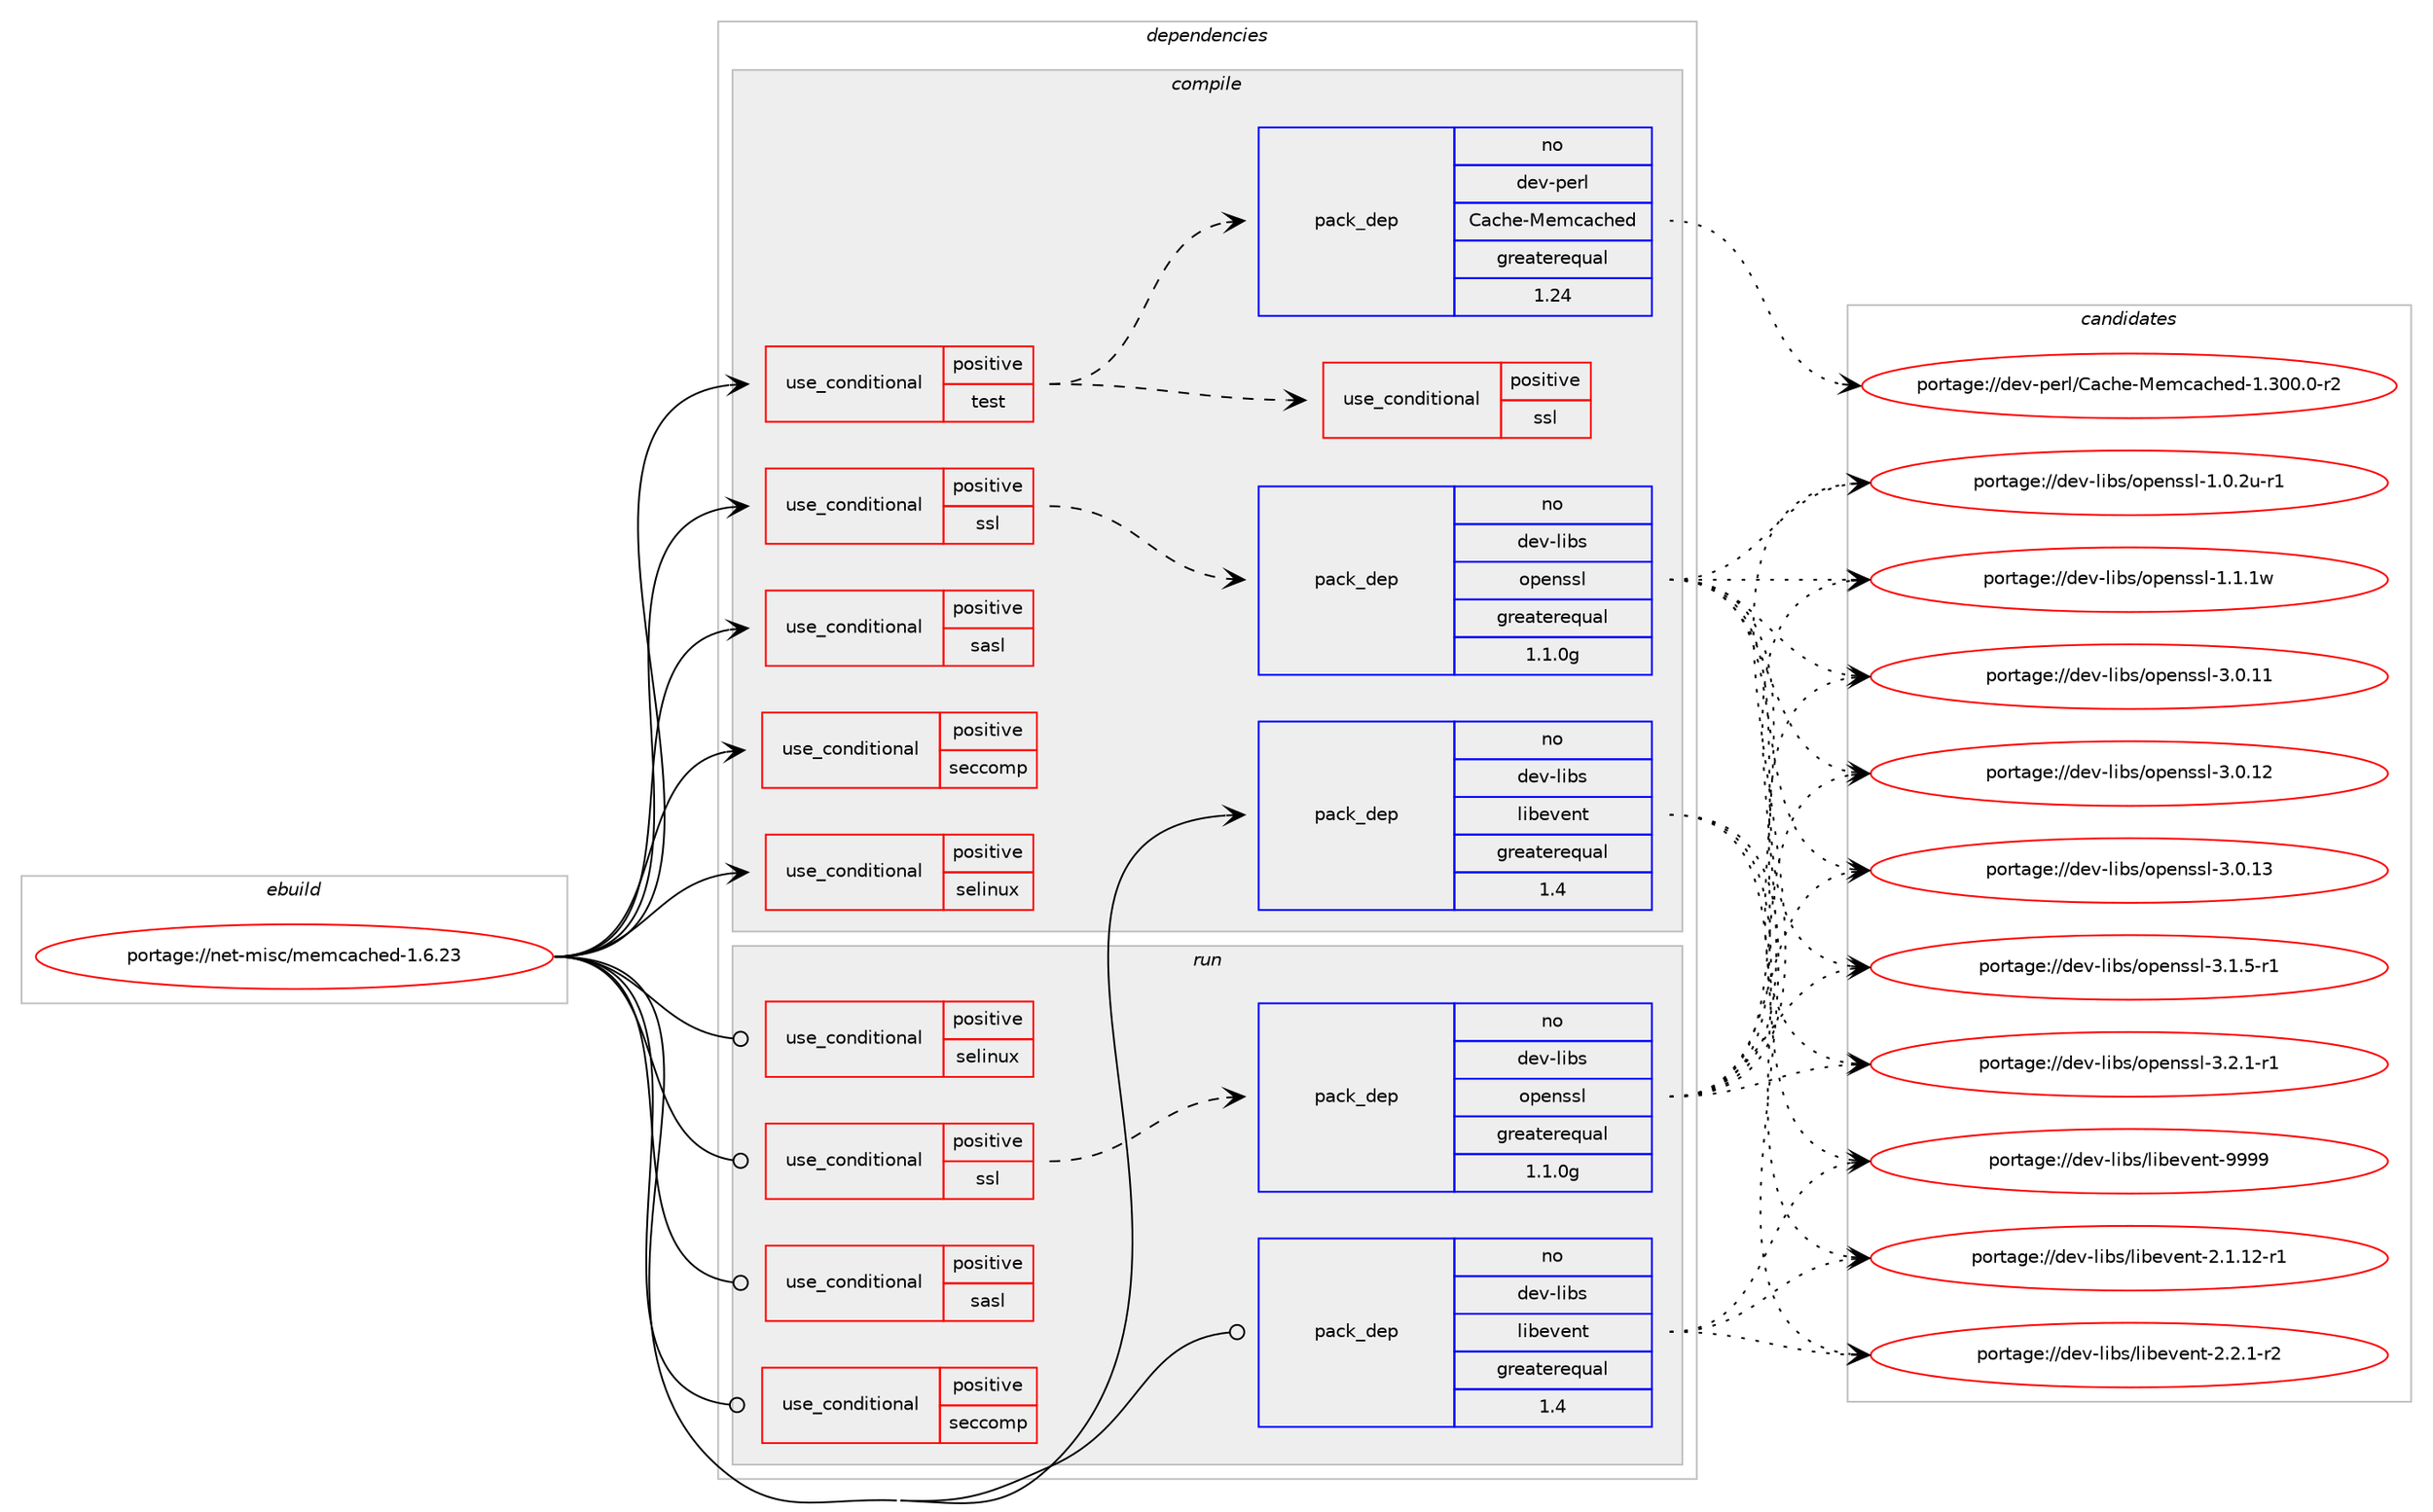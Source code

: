 digraph prolog {

# *************
# Graph options
# *************

newrank=true;
concentrate=true;
compound=true;
graph [rankdir=LR,fontname=Helvetica,fontsize=10,ranksep=1.5];#, ranksep=2.5, nodesep=0.2];
edge  [arrowhead=vee];
node  [fontname=Helvetica,fontsize=10];

# **********
# The ebuild
# **********

subgraph cluster_leftcol {
color=gray;
rank=same;
label=<<i>ebuild</i>>;
id [label="portage://net-misc/memcached-1.6.23", color=red, width=4, href="../net-misc/memcached-1.6.23.svg"];
}

# ****************
# The dependencies
# ****************

subgraph cluster_midcol {
color=gray;
label=<<i>dependencies</i>>;
subgraph cluster_compile {
fillcolor="#eeeeee";
style=filled;
label=<<i>compile</i>>;
subgraph cond4918 {
dependency6802 [label=<<TABLE BORDER="0" CELLBORDER="1" CELLSPACING="0" CELLPADDING="4"><TR><TD ROWSPAN="3" CELLPADDING="10">use_conditional</TD></TR><TR><TD>positive</TD></TR><TR><TD>sasl</TD></TR></TABLE>>, shape=none, color=red];
# *** BEGIN UNKNOWN DEPENDENCY TYPE (TODO) ***
# dependency6802 -> package_dependency(portage://net-misc/memcached-1.6.23,install,no,dev-libs,cyrus-sasl,none,[,,],[],[])
# *** END UNKNOWN DEPENDENCY TYPE (TODO) ***

}
id:e -> dependency6802:w [weight=20,style="solid",arrowhead="vee"];
subgraph cond4919 {
dependency6803 [label=<<TABLE BORDER="0" CELLBORDER="1" CELLSPACING="0" CELLPADDING="4"><TR><TD ROWSPAN="3" CELLPADDING="10">use_conditional</TD></TR><TR><TD>positive</TD></TR><TR><TD>seccomp</TD></TR></TABLE>>, shape=none, color=red];
# *** BEGIN UNKNOWN DEPENDENCY TYPE (TODO) ***
# dependency6803 -> package_dependency(portage://net-misc/memcached-1.6.23,install,no,sys-libs,libseccomp,none,[,,],[],[])
# *** END UNKNOWN DEPENDENCY TYPE (TODO) ***

}
id:e -> dependency6803:w [weight=20,style="solid",arrowhead="vee"];
subgraph cond4920 {
dependency6804 [label=<<TABLE BORDER="0" CELLBORDER="1" CELLSPACING="0" CELLPADDING="4"><TR><TD ROWSPAN="3" CELLPADDING="10">use_conditional</TD></TR><TR><TD>positive</TD></TR><TR><TD>selinux</TD></TR></TABLE>>, shape=none, color=red];
# *** BEGIN UNKNOWN DEPENDENCY TYPE (TODO) ***
# dependency6804 -> package_dependency(portage://net-misc/memcached-1.6.23,install,no,sec-policy,selinux-memcached,none,[,,],[],[])
# *** END UNKNOWN DEPENDENCY TYPE (TODO) ***

}
id:e -> dependency6804:w [weight=20,style="solid",arrowhead="vee"];
subgraph cond4921 {
dependency6805 [label=<<TABLE BORDER="0" CELLBORDER="1" CELLSPACING="0" CELLPADDING="4"><TR><TD ROWSPAN="3" CELLPADDING="10">use_conditional</TD></TR><TR><TD>positive</TD></TR><TR><TD>ssl</TD></TR></TABLE>>, shape=none, color=red];
subgraph pack1830 {
dependency6806 [label=<<TABLE BORDER="0" CELLBORDER="1" CELLSPACING="0" CELLPADDING="4" WIDTH="220"><TR><TD ROWSPAN="6" CELLPADDING="30">pack_dep</TD></TR><TR><TD WIDTH="110">no</TD></TR><TR><TD>dev-libs</TD></TR><TR><TD>openssl</TD></TR><TR><TD>greaterequal</TD></TR><TR><TD>1.1.0g</TD></TR></TABLE>>, shape=none, color=blue];
}
dependency6805:e -> dependency6806:w [weight=20,style="dashed",arrowhead="vee"];
}
id:e -> dependency6805:w [weight=20,style="solid",arrowhead="vee"];
subgraph cond4922 {
dependency6807 [label=<<TABLE BORDER="0" CELLBORDER="1" CELLSPACING="0" CELLPADDING="4"><TR><TD ROWSPAN="3" CELLPADDING="10">use_conditional</TD></TR><TR><TD>positive</TD></TR><TR><TD>test</TD></TR></TABLE>>, shape=none, color=red];
# *** BEGIN UNKNOWN DEPENDENCY TYPE (TODO) ***
# dependency6807 -> package_dependency(portage://net-misc/memcached-1.6.23,install,no,virtual,perl-Test-Harness,none,[,,],[],[])
# *** END UNKNOWN DEPENDENCY TYPE (TODO) ***

subgraph pack1831 {
dependency6808 [label=<<TABLE BORDER="0" CELLBORDER="1" CELLSPACING="0" CELLPADDING="4" WIDTH="220"><TR><TD ROWSPAN="6" CELLPADDING="30">pack_dep</TD></TR><TR><TD WIDTH="110">no</TD></TR><TR><TD>dev-perl</TD></TR><TR><TD>Cache-Memcached</TD></TR><TR><TD>greaterequal</TD></TR><TR><TD>1.24</TD></TR></TABLE>>, shape=none, color=blue];
}
dependency6807:e -> dependency6808:w [weight=20,style="dashed",arrowhead="vee"];
subgraph cond4923 {
dependency6809 [label=<<TABLE BORDER="0" CELLBORDER="1" CELLSPACING="0" CELLPADDING="4"><TR><TD ROWSPAN="3" CELLPADDING="10">use_conditional</TD></TR><TR><TD>positive</TD></TR><TR><TD>ssl</TD></TR></TABLE>>, shape=none, color=red];
# *** BEGIN UNKNOWN DEPENDENCY TYPE (TODO) ***
# dependency6809 -> package_dependency(portage://net-misc/memcached-1.6.23,install,no,dev-perl,IO-Socket-SSL,none,[,,],[],[])
# *** END UNKNOWN DEPENDENCY TYPE (TODO) ***

}
dependency6807:e -> dependency6809:w [weight=20,style="dashed",arrowhead="vee"];
}
id:e -> dependency6807:w [weight=20,style="solid",arrowhead="vee"];
# *** BEGIN UNKNOWN DEPENDENCY TYPE (TODO) ***
# id -> package_dependency(portage://net-misc/memcached-1.6.23,install,no,acct-user,memcached,none,[,,],[],[])
# *** END UNKNOWN DEPENDENCY TYPE (TODO) ***

# *** BEGIN UNKNOWN DEPENDENCY TYPE (TODO) ***
# id -> package_dependency(portage://net-misc/memcached-1.6.23,install,no,dev-lang,perl,none,[,,],[],[])
# *** END UNKNOWN DEPENDENCY TYPE (TODO) ***

subgraph pack1832 {
dependency6810 [label=<<TABLE BORDER="0" CELLBORDER="1" CELLSPACING="0" CELLPADDING="4" WIDTH="220"><TR><TD ROWSPAN="6" CELLPADDING="30">pack_dep</TD></TR><TR><TD WIDTH="110">no</TD></TR><TR><TD>dev-libs</TD></TR><TR><TD>libevent</TD></TR><TR><TD>greaterequal</TD></TR><TR><TD>1.4</TD></TR></TABLE>>, shape=none, color=blue];
}
id:e -> dependency6810:w [weight=20,style="solid",arrowhead="vee"];
}
subgraph cluster_compileandrun {
fillcolor="#eeeeee";
style=filled;
label=<<i>compile and run</i>>;
}
subgraph cluster_run {
fillcolor="#eeeeee";
style=filled;
label=<<i>run</i>>;
subgraph cond4924 {
dependency6811 [label=<<TABLE BORDER="0" CELLBORDER="1" CELLSPACING="0" CELLPADDING="4"><TR><TD ROWSPAN="3" CELLPADDING="10">use_conditional</TD></TR><TR><TD>positive</TD></TR><TR><TD>sasl</TD></TR></TABLE>>, shape=none, color=red];
# *** BEGIN UNKNOWN DEPENDENCY TYPE (TODO) ***
# dependency6811 -> package_dependency(portage://net-misc/memcached-1.6.23,run,no,dev-libs,cyrus-sasl,none,[,,],[],[])
# *** END UNKNOWN DEPENDENCY TYPE (TODO) ***

}
id:e -> dependency6811:w [weight=20,style="solid",arrowhead="odot"];
subgraph cond4925 {
dependency6812 [label=<<TABLE BORDER="0" CELLBORDER="1" CELLSPACING="0" CELLPADDING="4"><TR><TD ROWSPAN="3" CELLPADDING="10">use_conditional</TD></TR><TR><TD>positive</TD></TR><TR><TD>seccomp</TD></TR></TABLE>>, shape=none, color=red];
# *** BEGIN UNKNOWN DEPENDENCY TYPE (TODO) ***
# dependency6812 -> package_dependency(portage://net-misc/memcached-1.6.23,run,no,sys-libs,libseccomp,none,[,,],[],[])
# *** END UNKNOWN DEPENDENCY TYPE (TODO) ***

}
id:e -> dependency6812:w [weight=20,style="solid",arrowhead="odot"];
subgraph cond4926 {
dependency6813 [label=<<TABLE BORDER="0" CELLBORDER="1" CELLSPACING="0" CELLPADDING="4"><TR><TD ROWSPAN="3" CELLPADDING="10">use_conditional</TD></TR><TR><TD>positive</TD></TR><TR><TD>selinux</TD></TR></TABLE>>, shape=none, color=red];
# *** BEGIN UNKNOWN DEPENDENCY TYPE (TODO) ***
# dependency6813 -> package_dependency(portage://net-misc/memcached-1.6.23,run,no,sec-policy,selinux-memcached,none,[,,],[],[])
# *** END UNKNOWN DEPENDENCY TYPE (TODO) ***

}
id:e -> dependency6813:w [weight=20,style="solid",arrowhead="odot"];
subgraph cond4927 {
dependency6814 [label=<<TABLE BORDER="0" CELLBORDER="1" CELLSPACING="0" CELLPADDING="4"><TR><TD ROWSPAN="3" CELLPADDING="10">use_conditional</TD></TR><TR><TD>positive</TD></TR><TR><TD>ssl</TD></TR></TABLE>>, shape=none, color=red];
subgraph pack1833 {
dependency6815 [label=<<TABLE BORDER="0" CELLBORDER="1" CELLSPACING="0" CELLPADDING="4" WIDTH="220"><TR><TD ROWSPAN="6" CELLPADDING="30">pack_dep</TD></TR><TR><TD WIDTH="110">no</TD></TR><TR><TD>dev-libs</TD></TR><TR><TD>openssl</TD></TR><TR><TD>greaterequal</TD></TR><TR><TD>1.1.0g</TD></TR></TABLE>>, shape=none, color=blue];
}
dependency6814:e -> dependency6815:w [weight=20,style="dashed",arrowhead="vee"];
}
id:e -> dependency6814:w [weight=20,style="solid",arrowhead="odot"];
# *** BEGIN UNKNOWN DEPENDENCY TYPE (TODO) ***
# id -> package_dependency(portage://net-misc/memcached-1.6.23,run,no,dev-lang,perl,none,[,,],[],[])
# *** END UNKNOWN DEPENDENCY TYPE (TODO) ***

subgraph pack1834 {
dependency6816 [label=<<TABLE BORDER="0" CELLBORDER="1" CELLSPACING="0" CELLPADDING="4" WIDTH="220"><TR><TD ROWSPAN="6" CELLPADDING="30">pack_dep</TD></TR><TR><TD WIDTH="110">no</TD></TR><TR><TD>dev-libs</TD></TR><TR><TD>libevent</TD></TR><TR><TD>greaterequal</TD></TR><TR><TD>1.4</TD></TR></TABLE>>, shape=none, color=blue];
}
id:e -> dependency6816:w [weight=20,style="solid",arrowhead="odot"];
}
}

# **************
# The candidates
# **************

subgraph cluster_choices {
rank=same;
color=gray;
label=<<i>candidates</i>>;

subgraph choice1830 {
color=black;
nodesep=1;
choice1001011184510810598115471111121011101151151084549464846501174511449 [label="portage://dev-libs/openssl-1.0.2u-r1", color=red, width=4,href="../dev-libs/openssl-1.0.2u-r1.svg"];
choice100101118451081059811547111112101110115115108454946494649119 [label="portage://dev-libs/openssl-1.1.1w", color=red, width=4,href="../dev-libs/openssl-1.1.1w.svg"];
choice10010111845108105981154711111210111011511510845514648464949 [label="portage://dev-libs/openssl-3.0.11", color=red, width=4,href="../dev-libs/openssl-3.0.11.svg"];
choice10010111845108105981154711111210111011511510845514648464950 [label="portage://dev-libs/openssl-3.0.12", color=red, width=4,href="../dev-libs/openssl-3.0.12.svg"];
choice10010111845108105981154711111210111011511510845514648464951 [label="portage://dev-libs/openssl-3.0.13", color=red, width=4,href="../dev-libs/openssl-3.0.13.svg"];
choice1001011184510810598115471111121011101151151084551464946534511449 [label="portage://dev-libs/openssl-3.1.5-r1", color=red, width=4,href="../dev-libs/openssl-3.1.5-r1.svg"];
choice1001011184510810598115471111121011101151151084551465046494511449 [label="portage://dev-libs/openssl-3.2.1-r1", color=red, width=4,href="../dev-libs/openssl-3.2.1-r1.svg"];
dependency6806:e -> choice1001011184510810598115471111121011101151151084549464846501174511449:w [style=dotted,weight="100"];
dependency6806:e -> choice100101118451081059811547111112101110115115108454946494649119:w [style=dotted,weight="100"];
dependency6806:e -> choice10010111845108105981154711111210111011511510845514648464949:w [style=dotted,weight="100"];
dependency6806:e -> choice10010111845108105981154711111210111011511510845514648464950:w [style=dotted,weight="100"];
dependency6806:e -> choice10010111845108105981154711111210111011511510845514648464951:w [style=dotted,weight="100"];
dependency6806:e -> choice1001011184510810598115471111121011101151151084551464946534511449:w [style=dotted,weight="100"];
dependency6806:e -> choice1001011184510810598115471111121011101151151084551465046494511449:w [style=dotted,weight="100"];
}
subgraph choice1831 {
color=black;
nodesep=1;
choice1001011184511210111410847679799104101457710110999979910410110045494651484846484511450 [label="portage://dev-perl/Cache-Memcached-1.300.0-r2", color=red, width=4,href="../dev-perl/Cache-Memcached-1.300.0-r2.svg"];
dependency6808:e -> choice1001011184511210111410847679799104101457710110999979910410110045494651484846484511450:w [style=dotted,weight="100"];
}
subgraph choice1832 {
color=black;
nodesep=1;
choice10010111845108105981154710810598101118101110116455046494649504511449 [label="portage://dev-libs/libevent-2.1.12-r1", color=red, width=4,href="../dev-libs/libevent-2.1.12-r1.svg"];
choice100101118451081059811547108105981011181011101164550465046494511450 [label="portage://dev-libs/libevent-2.2.1-r2", color=red, width=4,href="../dev-libs/libevent-2.2.1-r2.svg"];
choice100101118451081059811547108105981011181011101164557575757 [label="portage://dev-libs/libevent-9999", color=red, width=4,href="../dev-libs/libevent-9999.svg"];
dependency6810:e -> choice10010111845108105981154710810598101118101110116455046494649504511449:w [style=dotted,weight="100"];
dependency6810:e -> choice100101118451081059811547108105981011181011101164550465046494511450:w [style=dotted,weight="100"];
dependency6810:e -> choice100101118451081059811547108105981011181011101164557575757:w [style=dotted,weight="100"];
}
subgraph choice1833 {
color=black;
nodesep=1;
choice1001011184510810598115471111121011101151151084549464846501174511449 [label="portage://dev-libs/openssl-1.0.2u-r1", color=red, width=4,href="../dev-libs/openssl-1.0.2u-r1.svg"];
choice100101118451081059811547111112101110115115108454946494649119 [label="portage://dev-libs/openssl-1.1.1w", color=red, width=4,href="../dev-libs/openssl-1.1.1w.svg"];
choice10010111845108105981154711111210111011511510845514648464949 [label="portage://dev-libs/openssl-3.0.11", color=red, width=4,href="../dev-libs/openssl-3.0.11.svg"];
choice10010111845108105981154711111210111011511510845514648464950 [label="portage://dev-libs/openssl-3.0.12", color=red, width=4,href="../dev-libs/openssl-3.0.12.svg"];
choice10010111845108105981154711111210111011511510845514648464951 [label="portage://dev-libs/openssl-3.0.13", color=red, width=4,href="../dev-libs/openssl-3.0.13.svg"];
choice1001011184510810598115471111121011101151151084551464946534511449 [label="portage://dev-libs/openssl-3.1.5-r1", color=red, width=4,href="../dev-libs/openssl-3.1.5-r1.svg"];
choice1001011184510810598115471111121011101151151084551465046494511449 [label="portage://dev-libs/openssl-3.2.1-r1", color=red, width=4,href="../dev-libs/openssl-3.2.1-r1.svg"];
dependency6815:e -> choice1001011184510810598115471111121011101151151084549464846501174511449:w [style=dotted,weight="100"];
dependency6815:e -> choice100101118451081059811547111112101110115115108454946494649119:w [style=dotted,weight="100"];
dependency6815:e -> choice10010111845108105981154711111210111011511510845514648464949:w [style=dotted,weight="100"];
dependency6815:e -> choice10010111845108105981154711111210111011511510845514648464950:w [style=dotted,weight="100"];
dependency6815:e -> choice10010111845108105981154711111210111011511510845514648464951:w [style=dotted,weight="100"];
dependency6815:e -> choice1001011184510810598115471111121011101151151084551464946534511449:w [style=dotted,weight="100"];
dependency6815:e -> choice1001011184510810598115471111121011101151151084551465046494511449:w [style=dotted,weight="100"];
}
subgraph choice1834 {
color=black;
nodesep=1;
choice10010111845108105981154710810598101118101110116455046494649504511449 [label="portage://dev-libs/libevent-2.1.12-r1", color=red, width=4,href="../dev-libs/libevent-2.1.12-r1.svg"];
choice100101118451081059811547108105981011181011101164550465046494511450 [label="portage://dev-libs/libevent-2.2.1-r2", color=red, width=4,href="../dev-libs/libevent-2.2.1-r2.svg"];
choice100101118451081059811547108105981011181011101164557575757 [label="portage://dev-libs/libevent-9999", color=red, width=4,href="../dev-libs/libevent-9999.svg"];
dependency6816:e -> choice10010111845108105981154710810598101118101110116455046494649504511449:w [style=dotted,weight="100"];
dependency6816:e -> choice100101118451081059811547108105981011181011101164550465046494511450:w [style=dotted,weight="100"];
dependency6816:e -> choice100101118451081059811547108105981011181011101164557575757:w [style=dotted,weight="100"];
}
}

}
